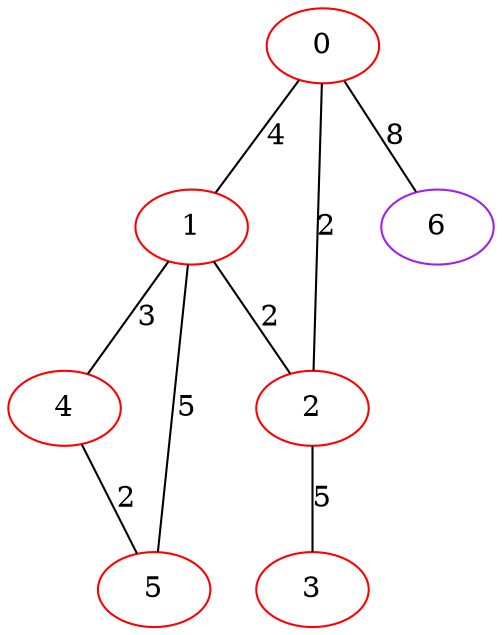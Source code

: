graph "" {
0 [color=red, weight=1];
1 [color=red, weight=1];
2 [color=red, weight=1];
3 [color=red, weight=1];
4 [color=red, weight=1];
5 [color=red, weight=1];
6 [color=purple, weight=4];
0 -- 1  [key=0, label=4];
0 -- 2  [key=0, label=2];
0 -- 6  [key=0, label=8];
1 -- 2  [key=0, label=2];
1 -- 4  [key=0, label=3];
1 -- 5  [key=0, label=5];
2 -- 3  [key=0, label=5];
4 -- 5  [key=0, label=2];
}
